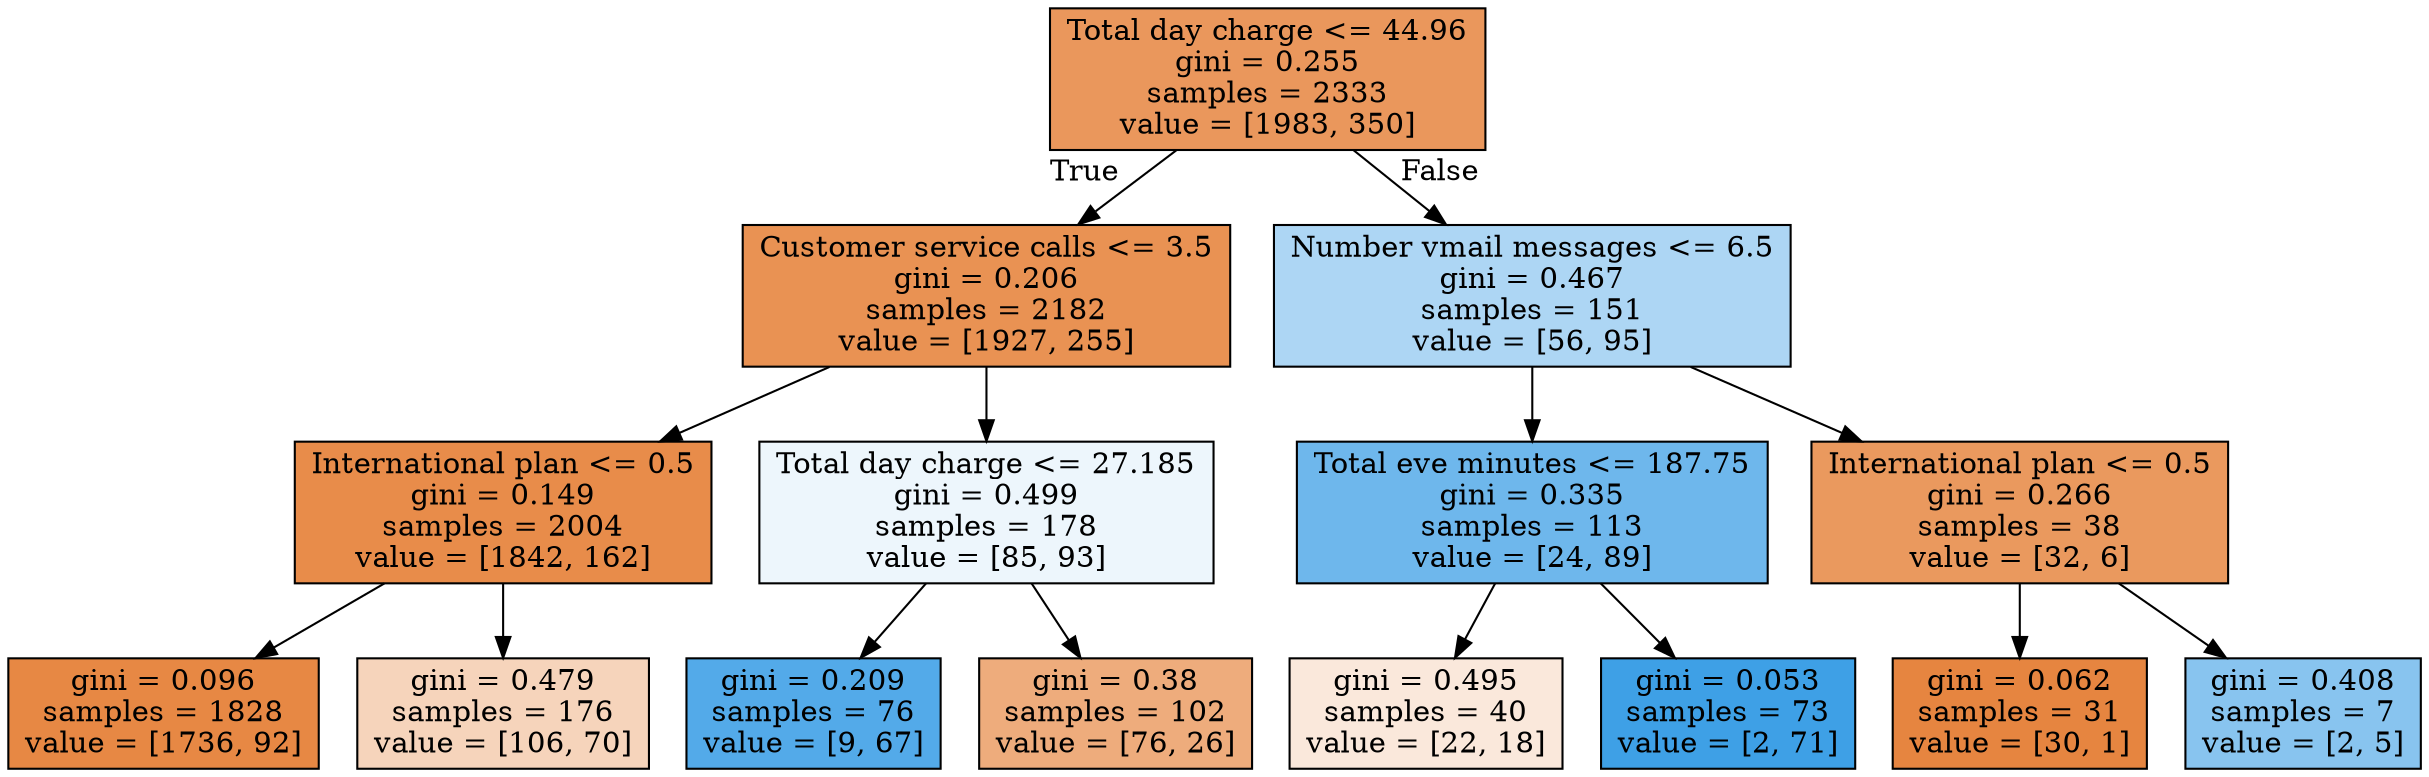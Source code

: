 digraph Tree {
node [shape=box, style="filled", color="black"] ;
0 [label="Total day charge <= 44.96\ngini = 0.255\nsamples = 2333\nvalue = [1983, 350]", fillcolor="#e58139d2"] ;
1 [label="Customer service calls <= 3.5\ngini = 0.206\nsamples = 2182\nvalue = [1927, 255]", fillcolor="#e58139dd"] ;
0 -> 1 [labeldistance=2.5, labelangle=45, headlabel="True"] ;
2 [label="International plan <= 0.5\ngini = 0.149\nsamples = 2004\nvalue = [1842, 162]", fillcolor="#e58139e9"] ;
1 -> 2 ;
3 [label="gini = 0.096\nsamples = 1828\nvalue = [1736, 92]", fillcolor="#e58139f1"] ;
2 -> 3 ;
4 [label="gini = 0.479\nsamples = 176\nvalue = [106, 70]", fillcolor="#e5813957"] ;
2 -> 4 ;
5 [label="Total day charge <= 27.185\ngini = 0.499\nsamples = 178\nvalue = [85, 93]", fillcolor="#399de516"] ;
1 -> 5 ;
6 [label="gini = 0.209\nsamples = 76\nvalue = [9, 67]", fillcolor="#399de5dd"] ;
5 -> 6 ;
7 [label="gini = 0.38\nsamples = 102\nvalue = [76, 26]", fillcolor="#e58139a8"] ;
5 -> 7 ;
8 [label="Number vmail messages <= 6.5\ngini = 0.467\nsamples = 151\nvalue = [56, 95]", fillcolor="#399de569"] ;
0 -> 8 [labeldistance=2.5, labelangle=-45, headlabel="False"] ;
9 [label="Total eve minutes <= 187.75\ngini = 0.335\nsamples = 113\nvalue = [24, 89]", fillcolor="#399de5ba"] ;
8 -> 9 ;
10 [label="gini = 0.495\nsamples = 40\nvalue = [22, 18]", fillcolor="#e581392e"] ;
9 -> 10 ;
11 [label="gini = 0.053\nsamples = 73\nvalue = [2, 71]", fillcolor="#399de5f8"] ;
9 -> 11 ;
12 [label="International plan <= 0.5\ngini = 0.266\nsamples = 38\nvalue = [32, 6]", fillcolor="#e58139cf"] ;
8 -> 12 ;
13 [label="gini = 0.062\nsamples = 31\nvalue = [30, 1]", fillcolor="#e58139f6"] ;
12 -> 13 ;
14 [label="gini = 0.408\nsamples = 7\nvalue = [2, 5]", fillcolor="#399de599"] ;
12 -> 14 ;
}